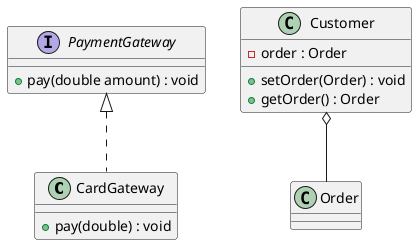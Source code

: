 @startuml
class CardGateway {
  + pay(double) : void
}
class Customer {
  - order : Order
  + setOrder(Order) : void
  + getOrder() : Order
}
class Order {
}
interface PaymentGateway {
  + pay(double amount) : void
}
PaymentGateway <|.. CardGateway
Customer o-- Order
@enduml
